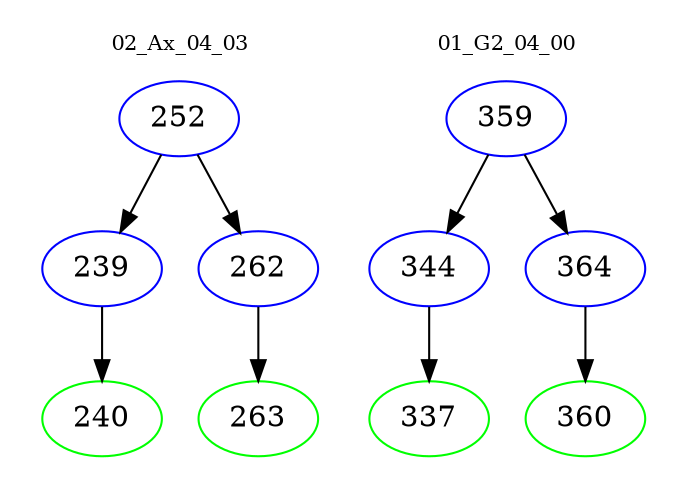 digraph{
subgraph cluster_0 {
color = white
label = "02_Ax_04_03";
fontsize=10;
T0_252 [label="252", color="blue"]
T0_252 -> T0_239 [color="black"]
T0_239 [label="239", color="blue"]
T0_239 -> T0_240 [color="black"]
T0_240 [label="240", color="green"]
T0_252 -> T0_262 [color="black"]
T0_262 [label="262", color="blue"]
T0_262 -> T0_263 [color="black"]
T0_263 [label="263", color="green"]
}
subgraph cluster_1 {
color = white
label = "01_G2_04_00";
fontsize=10;
T1_359 [label="359", color="blue"]
T1_359 -> T1_344 [color="black"]
T1_344 [label="344", color="blue"]
T1_344 -> T1_337 [color="black"]
T1_337 [label="337", color="green"]
T1_359 -> T1_364 [color="black"]
T1_364 [label="364", color="blue"]
T1_364 -> T1_360 [color="black"]
T1_360 [label="360", color="green"]
}
}
